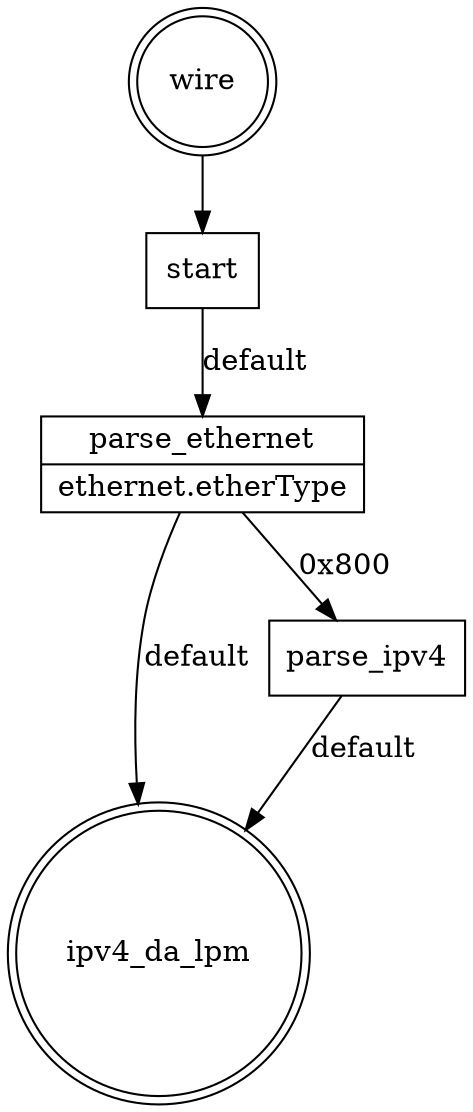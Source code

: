digraph g {
   wire [shape=doublecircle];
   __table_ipv4_da_lpm [label=ipv4_da_lpm shape=doublecircle];
   wire -> start
   start [shape=record label="{start}"];
   start -> parse_ethernet [label="default"];
   parse_ethernet [shape=record label="{parse_ethernet | {ethernet.etherType}}"];
   parse_ethernet -> parse_ipv4 [label="0x800"];
   parse_ipv4 [shape=record label="{parse_ipv4}"];
   parse_ipv4 -> __table_ipv4_da_lpm [label="default"];
   parse_ethernet -> __table_ipv4_da_lpm [label="default"];
}
